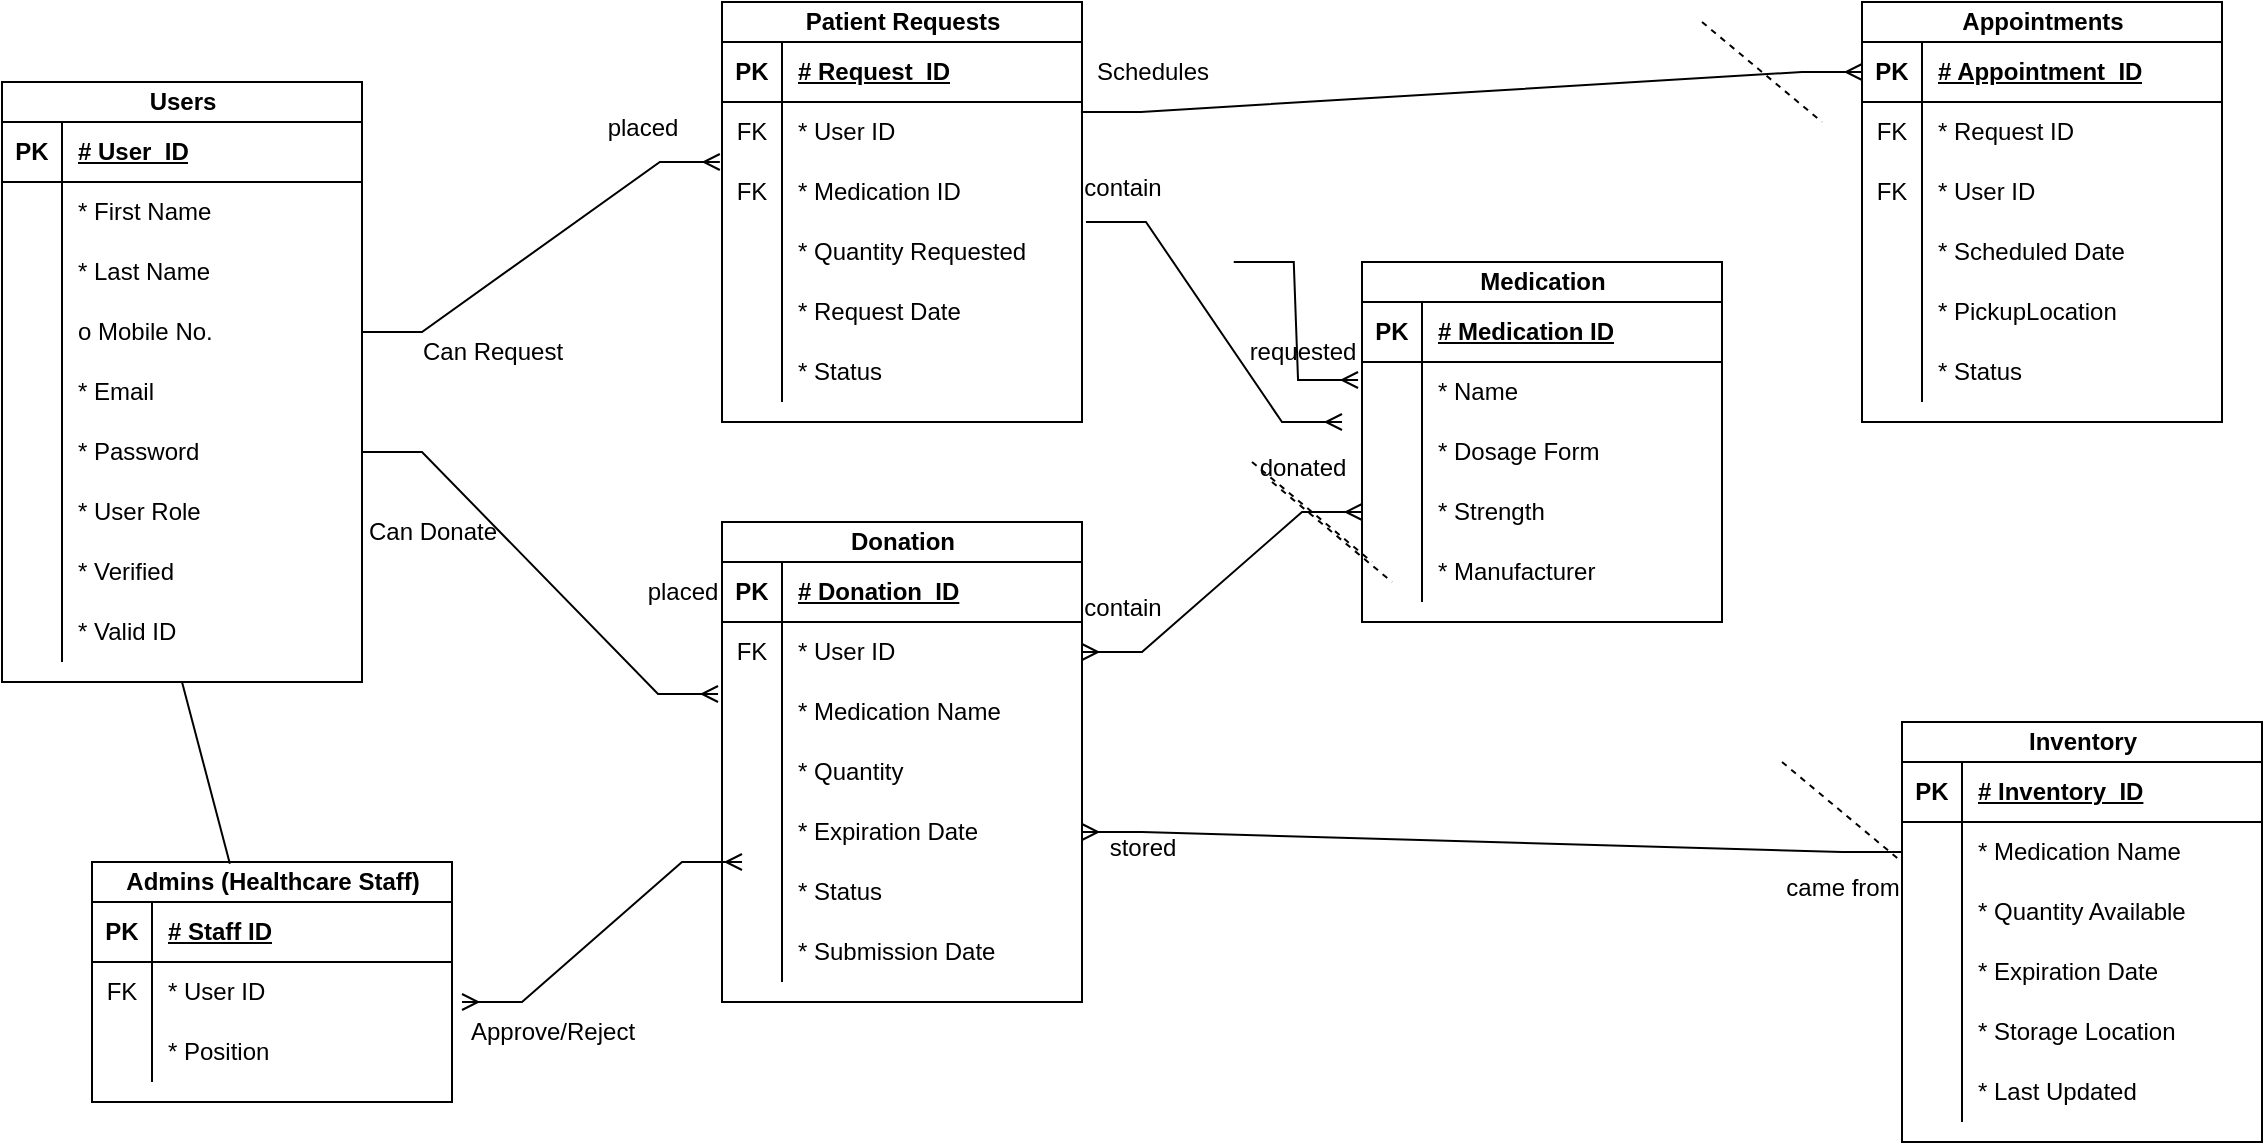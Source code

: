 <mxfile version="26.0.16">
  <diagram id="R2lEEEUBdFMjLlhIrx00" name="Page-1">
    <mxGraphModel dx="1434" dy="780" grid="1" gridSize="10" guides="1" tooltips="1" connect="1" arrows="1" fold="1" page="1" pageScale="1" pageWidth="1100" pageHeight="850" math="0" shadow="0" extFonts="Permanent Marker^https://fonts.googleapis.com/css?family=Permanent+Marker">
      <root>
        <mxCell id="0" />
        <mxCell id="1" parent="0" />
        <mxCell id="kozRAw5_wAaTcTTHbF1_-7" value="Users" style="shape=table;startSize=20;container=1;collapsible=1;childLayout=tableLayout;fixedRows=1;rowLines=0;fontStyle=1;align=center;resizeLast=1;html=1;" parent="1" vertex="1">
          <mxGeometry x="30" y="60" width="180" height="300" as="geometry" />
        </mxCell>
        <mxCell id="kozRAw5_wAaTcTTHbF1_-8" value="" style="shape=tableRow;horizontal=0;startSize=0;swimlaneHead=0;swimlaneBody=0;fillColor=none;collapsible=0;dropTarget=0;points=[[0,0.5],[1,0.5]];portConstraint=eastwest;top=0;left=0;right=0;bottom=1;" parent="kozRAw5_wAaTcTTHbF1_-7" vertex="1">
          <mxGeometry y="20" width="180" height="30" as="geometry" />
        </mxCell>
        <mxCell id="kozRAw5_wAaTcTTHbF1_-9" value="PK" style="shape=partialRectangle;connectable=0;fillColor=none;top=0;left=0;bottom=0;right=0;fontStyle=1;overflow=hidden;whiteSpace=wrap;html=1;" parent="kozRAw5_wAaTcTTHbF1_-8" vertex="1">
          <mxGeometry width="30" height="30" as="geometry">
            <mxRectangle width="30" height="30" as="alternateBounds" />
          </mxGeometry>
        </mxCell>
        <mxCell id="kozRAw5_wAaTcTTHbF1_-10" value="# User_ID" style="shape=partialRectangle;connectable=0;fillColor=none;top=0;left=0;bottom=0;right=0;align=left;spacingLeft=6;fontStyle=5;overflow=hidden;whiteSpace=wrap;html=1;" parent="kozRAw5_wAaTcTTHbF1_-8" vertex="1">
          <mxGeometry x="30" width="150" height="30" as="geometry">
            <mxRectangle width="150" height="30" as="alternateBounds" />
          </mxGeometry>
        </mxCell>
        <mxCell id="kozRAw5_wAaTcTTHbF1_-11" value="" style="shape=tableRow;horizontal=0;startSize=0;swimlaneHead=0;swimlaneBody=0;fillColor=none;collapsible=0;dropTarget=0;points=[[0,0.5],[1,0.5]];portConstraint=eastwest;top=0;left=0;right=0;bottom=0;" parent="kozRAw5_wAaTcTTHbF1_-7" vertex="1">
          <mxGeometry y="50" width="180" height="30" as="geometry" />
        </mxCell>
        <mxCell id="kozRAw5_wAaTcTTHbF1_-12" value="" style="shape=partialRectangle;connectable=0;fillColor=none;top=0;left=0;bottom=0;right=0;editable=1;overflow=hidden;whiteSpace=wrap;html=1;" parent="kozRAw5_wAaTcTTHbF1_-11" vertex="1">
          <mxGeometry width="30" height="30" as="geometry">
            <mxRectangle width="30" height="30" as="alternateBounds" />
          </mxGeometry>
        </mxCell>
        <mxCell id="kozRAw5_wAaTcTTHbF1_-13" value="* First Name" style="shape=partialRectangle;connectable=0;fillColor=none;top=0;left=0;bottom=0;right=0;align=left;spacingLeft=6;overflow=hidden;whiteSpace=wrap;html=1;" parent="kozRAw5_wAaTcTTHbF1_-11" vertex="1">
          <mxGeometry x="30" width="150" height="30" as="geometry">
            <mxRectangle width="150" height="30" as="alternateBounds" />
          </mxGeometry>
        </mxCell>
        <mxCell id="kozRAw5_wAaTcTTHbF1_-14" value="" style="shape=tableRow;horizontal=0;startSize=0;swimlaneHead=0;swimlaneBody=0;fillColor=none;collapsible=0;dropTarget=0;points=[[0,0.5],[1,0.5]];portConstraint=eastwest;top=0;left=0;right=0;bottom=0;" parent="kozRAw5_wAaTcTTHbF1_-7" vertex="1">
          <mxGeometry y="80" width="180" height="30" as="geometry" />
        </mxCell>
        <mxCell id="kozRAw5_wAaTcTTHbF1_-15" value="" style="shape=partialRectangle;connectable=0;fillColor=none;top=0;left=0;bottom=0;right=0;editable=1;overflow=hidden;whiteSpace=wrap;html=1;" parent="kozRAw5_wAaTcTTHbF1_-14" vertex="1">
          <mxGeometry width="30" height="30" as="geometry">
            <mxRectangle width="30" height="30" as="alternateBounds" />
          </mxGeometry>
        </mxCell>
        <mxCell id="kozRAw5_wAaTcTTHbF1_-16" value="* Last Name" style="shape=partialRectangle;connectable=0;fillColor=none;top=0;left=0;bottom=0;right=0;align=left;spacingLeft=6;overflow=hidden;whiteSpace=wrap;html=1;" parent="kozRAw5_wAaTcTTHbF1_-14" vertex="1">
          <mxGeometry x="30" width="150" height="30" as="geometry">
            <mxRectangle width="150" height="30" as="alternateBounds" />
          </mxGeometry>
        </mxCell>
        <mxCell id="kozRAw5_wAaTcTTHbF1_-17" value="" style="shape=tableRow;horizontal=0;startSize=0;swimlaneHead=0;swimlaneBody=0;fillColor=none;collapsible=0;dropTarget=0;points=[[0,0.5],[1,0.5]];portConstraint=eastwest;top=0;left=0;right=0;bottom=0;" parent="kozRAw5_wAaTcTTHbF1_-7" vertex="1">
          <mxGeometry y="110" width="180" height="30" as="geometry" />
        </mxCell>
        <mxCell id="kozRAw5_wAaTcTTHbF1_-18" value="&lt;div&gt;&lt;br&gt;&lt;/div&gt;" style="shape=partialRectangle;connectable=0;fillColor=none;top=0;left=0;bottom=0;right=0;editable=1;overflow=hidden;whiteSpace=wrap;html=1;" parent="kozRAw5_wAaTcTTHbF1_-17" vertex="1">
          <mxGeometry width="30" height="30" as="geometry">
            <mxRectangle width="30" height="30" as="alternateBounds" />
          </mxGeometry>
        </mxCell>
        <mxCell id="kozRAw5_wAaTcTTHbF1_-19" value="o Mobile No." style="shape=partialRectangle;connectable=0;fillColor=none;top=0;left=0;bottom=0;right=0;align=left;spacingLeft=6;overflow=hidden;whiteSpace=wrap;html=1;" parent="kozRAw5_wAaTcTTHbF1_-17" vertex="1">
          <mxGeometry x="30" width="150" height="30" as="geometry">
            <mxRectangle width="150" height="30" as="alternateBounds" />
          </mxGeometry>
        </mxCell>
        <mxCell id="kozRAw5_wAaTcTTHbF1_-22" style="shape=tableRow;horizontal=0;startSize=0;swimlaneHead=0;swimlaneBody=0;fillColor=none;collapsible=0;dropTarget=0;points=[[0,0.5],[1,0.5]];portConstraint=eastwest;top=0;left=0;right=0;bottom=0;" parent="kozRAw5_wAaTcTTHbF1_-7" vertex="1">
          <mxGeometry y="140" width="180" height="30" as="geometry" />
        </mxCell>
        <mxCell id="kozRAw5_wAaTcTTHbF1_-23" style="shape=partialRectangle;connectable=0;fillColor=none;top=0;left=0;bottom=0;right=0;editable=1;overflow=hidden;whiteSpace=wrap;html=1;" parent="kozRAw5_wAaTcTTHbF1_-22" vertex="1">
          <mxGeometry width="30" height="30" as="geometry">
            <mxRectangle width="30" height="30" as="alternateBounds" />
          </mxGeometry>
        </mxCell>
        <mxCell id="kozRAw5_wAaTcTTHbF1_-24" value="* Email" style="shape=partialRectangle;connectable=0;fillColor=none;top=0;left=0;bottom=0;right=0;align=left;spacingLeft=6;overflow=hidden;whiteSpace=wrap;html=1;" parent="kozRAw5_wAaTcTTHbF1_-22" vertex="1">
          <mxGeometry x="30" width="150" height="30" as="geometry">
            <mxRectangle width="150" height="30" as="alternateBounds" />
          </mxGeometry>
        </mxCell>
        <mxCell id="kozRAw5_wAaTcTTHbF1_-25" style="shape=tableRow;horizontal=0;startSize=0;swimlaneHead=0;swimlaneBody=0;fillColor=none;collapsible=0;dropTarget=0;points=[[0,0.5],[1,0.5]];portConstraint=eastwest;top=0;left=0;right=0;bottom=0;" parent="kozRAw5_wAaTcTTHbF1_-7" vertex="1">
          <mxGeometry y="170" width="180" height="30" as="geometry" />
        </mxCell>
        <mxCell id="kozRAw5_wAaTcTTHbF1_-26" style="shape=partialRectangle;connectable=0;fillColor=none;top=0;left=0;bottom=0;right=0;editable=1;overflow=hidden;whiteSpace=wrap;html=1;" parent="kozRAw5_wAaTcTTHbF1_-25" vertex="1">
          <mxGeometry width="30" height="30" as="geometry">
            <mxRectangle width="30" height="30" as="alternateBounds" />
          </mxGeometry>
        </mxCell>
        <mxCell id="kozRAw5_wAaTcTTHbF1_-27" value="* Password" style="shape=partialRectangle;connectable=0;fillColor=none;top=0;left=0;bottom=0;right=0;align=left;spacingLeft=6;overflow=hidden;whiteSpace=wrap;html=1;" parent="kozRAw5_wAaTcTTHbF1_-25" vertex="1">
          <mxGeometry x="30" width="150" height="30" as="geometry">
            <mxRectangle width="150" height="30" as="alternateBounds" />
          </mxGeometry>
        </mxCell>
        <mxCell id="kozRAw5_wAaTcTTHbF1_-28" style="shape=tableRow;horizontal=0;startSize=0;swimlaneHead=0;swimlaneBody=0;fillColor=none;collapsible=0;dropTarget=0;points=[[0,0.5],[1,0.5]];portConstraint=eastwest;top=0;left=0;right=0;bottom=0;" parent="kozRAw5_wAaTcTTHbF1_-7" vertex="1">
          <mxGeometry y="200" width="180" height="30" as="geometry" />
        </mxCell>
        <mxCell id="kozRAw5_wAaTcTTHbF1_-29" style="shape=partialRectangle;connectable=0;fillColor=none;top=0;left=0;bottom=0;right=0;editable=1;overflow=hidden;whiteSpace=wrap;html=1;" parent="kozRAw5_wAaTcTTHbF1_-28" vertex="1">
          <mxGeometry width="30" height="30" as="geometry">
            <mxRectangle width="30" height="30" as="alternateBounds" />
          </mxGeometry>
        </mxCell>
        <mxCell id="kozRAw5_wAaTcTTHbF1_-30" value="* User Role" style="shape=partialRectangle;connectable=0;fillColor=none;top=0;left=0;bottom=0;right=0;align=left;spacingLeft=6;overflow=hidden;whiteSpace=wrap;html=1;" parent="kozRAw5_wAaTcTTHbF1_-28" vertex="1">
          <mxGeometry x="30" width="150" height="30" as="geometry">
            <mxRectangle width="150" height="30" as="alternateBounds" />
          </mxGeometry>
        </mxCell>
        <mxCell id="kozRAw5_wAaTcTTHbF1_-31" style="shape=tableRow;horizontal=0;startSize=0;swimlaneHead=0;swimlaneBody=0;fillColor=none;collapsible=0;dropTarget=0;points=[[0,0.5],[1,0.5]];portConstraint=eastwest;top=0;left=0;right=0;bottom=0;" parent="kozRAw5_wAaTcTTHbF1_-7" vertex="1">
          <mxGeometry y="230" width="180" height="30" as="geometry" />
        </mxCell>
        <mxCell id="kozRAw5_wAaTcTTHbF1_-32" style="shape=partialRectangle;connectable=0;fillColor=none;top=0;left=0;bottom=0;right=0;editable=1;overflow=hidden;whiteSpace=wrap;html=1;" parent="kozRAw5_wAaTcTTHbF1_-31" vertex="1">
          <mxGeometry width="30" height="30" as="geometry">
            <mxRectangle width="30" height="30" as="alternateBounds" />
          </mxGeometry>
        </mxCell>
        <mxCell id="kozRAw5_wAaTcTTHbF1_-33" value="* Verified" style="shape=partialRectangle;connectable=0;fillColor=none;top=0;left=0;bottom=0;right=0;align=left;spacingLeft=6;overflow=hidden;whiteSpace=wrap;html=1;" parent="kozRAw5_wAaTcTTHbF1_-31" vertex="1">
          <mxGeometry x="30" width="150" height="30" as="geometry">
            <mxRectangle width="150" height="30" as="alternateBounds" />
          </mxGeometry>
        </mxCell>
        <mxCell id="kozRAw5_wAaTcTTHbF1_-34" style="shape=tableRow;horizontal=0;startSize=0;swimlaneHead=0;swimlaneBody=0;fillColor=none;collapsible=0;dropTarget=0;points=[[0,0.5],[1,0.5]];portConstraint=eastwest;top=0;left=0;right=0;bottom=0;" parent="kozRAw5_wAaTcTTHbF1_-7" vertex="1">
          <mxGeometry y="260" width="180" height="30" as="geometry" />
        </mxCell>
        <mxCell id="kozRAw5_wAaTcTTHbF1_-35" style="shape=partialRectangle;connectable=0;fillColor=none;top=0;left=0;bottom=0;right=0;editable=1;overflow=hidden;whiteSpace=wrap;html=1;" parent="kozRAw5_wAaTcTTHbF1_-34" vertex="1">
          <mxGeometry width="30" height="30" as="geometry">
            <mxRectangle width="30" height="30" as="alternateBounds" />
          </mxGeometry>
        </mxCell>
        <mxCell id="kozRAw5_wAaTcTTHbF1_-36" value="* Valid ID" style="shape=partialRectangle;connectable=0;fillColor=none;top=0;left=0;bottom=0;right=0;align=left;spacingLeft=6;overflow=hidden;whiteSpace=wrap;html=1;" parent="kozRAw5_wAaTcTTHbF1_-34" vertex="1">
          <mxGeometry x="30" width="150" height="30" as="geometry">
            <mxRectangle width="150" height="30" as="alternateBounds" />
          </mxGeometry>
        </mxCell>
        <mxCell id="kozRAw5_wAaTcTTHbF1_-37" value="Medication" style="shape=table;startSize=20;container=1;collapsible=1;childLayout=tableLayout;fixedRows=1;rowLines=0;fontStyle=1;align=center;resizeLast=1;html=1;" parent="1" vertex="1">
          <mxGeometry x="710" y="150" width="180" height="180" as="geometry" />
        </mxCell>
        <mxCell id="kozRAw5_wAaTcTTHbF1_-38" value="" style="shape=tableRow;horizontal=0;startSize=0;swimlaneHead=0;swimlaneBody=0;fillColor=none;collapsible=0;dropTarget=0;points=[[0,0.5],[1,0.5]];portConstraint=eastwest;top=0;left=0;right=0;bottom=1;" parent="kozRAw5_wAaTcTTHbF1_-37" vertex="1">
          <mxGeometry y="20" width="180" height="30" as="geometry" />
        </mxCell>
        <mxCell id="kozRAw5_wAaTcTTHbF1_-39" value="PK" style="shape=partialRectangle;connectable=0;fillColor=none;top=0;left=0;bottom=0;right=0;fontStyle=1;overflow=hidden;whiteSpace=wrap;html=1;" parent="kozRAw5_wAaTcTTHbF1_-38" vertex="1">
          <mxGeometry width="30" height="30" as="geometry">
            <mxRectangle width="30" height="30" as="alternateBounds" />
          </mxGeometry>
        </mxCell>
        <mxCell id="kozRAw5_wAaTcTTHbF1_-40" value="# Medication ID" style="shape=partialRectangle;connectable=0;fillColor=none;top=0;left=0;bottom=0;right=0;align=left;spacingLeft=6;fontStyle=5;overflow=hidden;whiteSpace=wrap;html=1;" parent="kozRAw5_wAaTcTTHbF1_-38" vertex="1">
          <mxGeometry x="30" width="150" height="30" as="geometry">
            <mxRectangle width="150" height="30" as="alternateBounds" />
          </mxGeometry>
        </mxCell>
        <mxCell id="kozRAw5_wAaTcTTHbF1_-41" value="" style="shape=tableRow;horizontal=0;startSize=0;swimlaneHead=0;swimlaneBody=0;fillColor=none;collapsible=0;dropTarget=0;points=[[0,0.5],[1,0.5]];portConstraint=eastwest;top=0;left=0;right=0;bottom=0;" parent="kozRAw5_wAaTcTTHbF1_-37" vertex="1">
          <mxGeometry y="50" width="180" height="30" as="geometry" />
        </mxCell>
        <mxCell id="kozRAw5_wAaTcTTHbF1_-42" value="" style="shape=partialRectangle;connectable=0;fillColor=none;top=0;left=0;bottom=0;right=0;editable=1;overflow=hidden;whiteSpace=wrap;html=1;" parent="kozRAw5_wAaTcTTHbF1_-41" vertex="1">
          <mxGeometry width="30" height="30" as="geometry">
            <mxRectangle width="30" height="30" as="alternateBounds" />
          </mxGeometry>
        </mxCell>
        <mxCell id="kozRAw5_wAaTcTTHbF1_-43" value="* Name" style="shape=partialRectangle;connectable=0;fillColor=none;top=0;left=0;bottom=0;right=0;align=left;spacingLeft=6;overflow=hidden;whiteSpace=wrap;html=1;" parent="kozRAw5_wAaTcTTHbF1_-41" vertex="1">
          <mxGeometry x="30" width="150" height="30" as="geometry">
            <mxRectangle width="150" height="30" as="alternateBounds" />
          </mxGeometry>
        </mxCell>
        <mxCell id="kozRAw5_wAaTcTTHbF1_-44" value="" style="shape=tableRow;horizontal=0;startSize=0;swimlaneHead=0;swimlaneBody=0;fillColor=none;collapsible=0;dropTarget=0;points=[[0,0.5],[1,0.5]];portConstraint=eastwest;top=0;left=0;right=0;bottom=0;" parent="kozRAw5_wAaTcTTHbF1_-37" vertex="1">
          <mxGeometry y="80" width="180" height="30" as="geometry" />
        </mxCell>
        <mxCell id="kozRAw5_wAaTcTTHbF1_-45" value="" style="shape=partialRectangle;connectable=0;fillColor=none;top=0;left=0;bottom=0;right=0;editable=1;overflow=hidden;whiteSpace=wrap;html=1;" parent="kozRAw5_wAaTcTTHbF1_-44" vertex="1">
          <mxGeometry width="30" height="30" as="geometry">
            <mxRectangle width="30" height="30" as="alternateBounds" />
          </mxGeometry>
        </mxCell>
        <mxCell id="kozRAw5_wAaTcTTHbF1_-46" value="* Dosage Form" style="shape=partialRectangle;connectable=0;fillColor=none;top=0;left=0;bottom=0;right=0;align=left;spacingLeft=6;overflow=hidden;whiteSpace=wrap;html=1;" parent="kozRAw5_wAaTcTTHbF1_-44" vertex="1">
          <mxGeometry x="30" width="150" height="30" as="geometry">
            <mxRectangle width="150" height="30" as="alternateBounds" />
          </mxGeometry>
        </mxCell>
        <mxCell id="kozRAw5_wAaTcTTHbF1_-47" value="" style="shape=tableRow;horizontal=0;startSize=0;swimlaneHead=0;swimlaneBody=0;fillColor=none;collapsible=0;dropTarget=0;points=[[0,0.5],[1,0.5]];portConstraint=eastwest;top=0;left=0;right=0;bottom=0;" parent="kozRAw5_wAaTcTTHbF1_-37" vertex="1">
          <mxGeometry y="110" width="180" height="30" as="geometry" />
        </mxCell>
        <mxCell id="kozRAw5_wAaTcTTHbF1_-48" value="&lt;div&gt;&lt;br&gt;&lt;/div&gt;" style="shape=partialRectangle;connectable=0;fillColor=none;top=0;left=0;bottom=0;right=0;editable=1;overflow=hidden;whiteSpace=wrap;html=1;" parent="kozRAw5_wAaTcTTHbF1_-47" vertex="1">
          <mxGeometry width="30" height="30" as="geometry">
            <mxRectangle width="30" height="30" as="alternateBounds" />
          </mxGeometry>
        </mxCell>
        <mxCell id="kozRAw5_wAaTcTTHbF1_-49" value="* Strength" style="shape=partialRectangle;connectable=0;fillColor=none;top=0;left=0;bottom=0;right=0;align=left;spacingLeft=6;overflow=hidden;whiteSpace=wrap;html=1;" parent="kozRAw5_wAaTcTTHbF1_-47" vertex="1">
          <mxGeometry x="30" width="150" height="30" as="geometry">
            <mxRectangle width="150" height="30" as="alternateBounds" />
          </mxGeometry>
        </mxCell>
        <mxCell id="kozRAw5_wAaTcTTHbF1_-50" style="shape=tableRow;horizontal=0;startSize=0;swimlaneHead=0;swimlaneBody=0;fillColor=none;collapsible=0;dropTarget=0;points=[[0,0.5],[1,0.5]];portConstraint=eastwest;top=0;left=0;right=0;bottom=0;" parent="kozRAw5_wAaTcTTHbF1_-37" vertex="1">
          <mxGeometry y="140" width="180" height="30" as="geometry" />
        </mxCell>
        <mxCell id="kozRAw5_wAaTcTTHbF1_-51" style="shape=partialRectangle;connectable=0;fillColor=none;top=0;left=0;bottom=0;right=0;editable=1;overflow=hidden;whiteSpace=wrap;html=1;" parent="kozRAw5_wAaTcTTHbF1_-50" vertex="1">
          <mxGeometry width="30" height="30" as="geometry">
            <mxRectangle width="30" height="30" as="alternateBounds" />
          </mxGeometry>
        </mxCell>
        <mxCell id="kozRAw5_wAaTcTTHbF1_-52" value="* Manufacturer" style="shape=partialRectangle;connectable=0;fillColor=none;top=0;left=0;bottom=0;right=0;align=left;spacingLeft=6;overflow=hidden;whiteSpace=wrap;html=1;" parent="kozRAw5_wAaTcTTHbF1_-50" vertex="1">
          <mxGeometry x="30" width="150" height="30" as="geometry">
            <mxRectangle width="150" height="30" as="alternateBounds" />
          </mxGeometry>
        </mxCell>
        <mxCell id="kozRAw5_wAaTcTTHbF1_-65" value="Donation" style="shape=table;startSize=20;container=1;collapsible=1;childLayout=tableLayout;fixedRows=1;rowLines=0;fontStyle=1;align=center;resizeLast=1;html=1;" parent="1" vertex="1">
          <mxGeometry x="390" y="280" width="180" height="240" as="geometry" />
        </mxCell>
        <mxCell id="kozRAw5_wAaTcTTHbF1_-66" value="" style="shape=tableRow;horizontal=0;startSize=0;swimlaneHead=0;swimlaneBody=0;fillColor=none;collapsible=0;dropTarget=0;points=[[0,0.5],[1,0.5]];portConstraint=eastwest;top=0;left=0;right=0;bottom=1;" parent="kozRAw5_wAaTcTTHbF1_-65" vertex="1">
          <mxGeometry y="20" width="180" height="30" as="geometry" />
        </mxCell>
        <mxCell id="kozRAw5_wAaTcTTHbF1_-67" value="PK" style="shape=partialRectangle;connectable=0;fillColor=none;top=0;left=0;bottom=0;right=0;fontStyle=1;overflow=hidden;whiteSpace=wrap;html=1;" parent="kozRAw5_wAaTcTTHbF1_-66" vertex="1">
          <mxGeometry width="30" height="30" as="geometry">
            <mxRectangle width="30" height="30" as="alternateBounds" />
          </mxGeometry>
        </mxCell>
        <mxCell id="kozRAw5_wAaTcTTHbF1_-68" value="# Donation_ID" style="shape=partialRectangle;connectable=0;fillColor=none;top=0;left=0;bottom=0;right=0;align=left;spacingLeft=6;fontStyle=5;overflow=hidden;whiteSpace=wrap;html=1;" parent="kozRAw5_wAaTcTTHbF1_-66" vertex="1">
          <mxGeometry x="30" width="150" height="30" as="geometry">
            <mxRectangle width="150" height="30" as="alternateBounds" />
          </mxGeometry>
        </mxCell>
        <mxCell id="kozRAw5_wAaTcTTHbF1_-69" value="" style="shape=tableRow;horizontal=0;startSize=0;swimlaneHead=0;swimlaneBody=0;fillColor=none;collapsible=0;dropTarget=0;points=[[0,0.5],[1,0.5]];portConstraint=eastwest;top=0;left=0;right=0;bottom=0;" parent="kozRAw5_wAaTcTTHbF1_-65" vertex="1">
          <mxGeometry y="50" width="180" height="30" as="geometry" />
        </mxCell>
        <mxCell id="kozRAw5_wAaTcTTHbF1_-70" value="FK" style="shape=partialRectangle;connectable=0;fillColor=none;top=0;left=0;bottom=0;right=0;editable=1;overflow=hidden;whiteSpace=wrap;html=1;" parent="kozRAw5_wAaTcTTHbF1_-69" vertex="1">
          <mxGeometry width="30" height="30" as="geometry">
            <mxRectangle width="30" height="30" as="alternateBounds" />
          </mxGeometry>
        </mxCell>
        <mxCell id="kozRAw5_wAaTcTTHbF1_-71" value="* User ID" style="shape=partialRectangle;connectable=0;fillColor=none;top=0;left=0;bottom=0;right=0;align=left;spacingLeft=6;overflow=hidden;whiteSpace=wrap;html=1;" parent="kozRAw5_wAaTcTTHbF1_-69" vertex="1">
          <mxGeometry x="30" width="150" height="30" as="geometry">
            <mxRectangle width="150" height="30" as="alternateBounds" />
          </mxGeometry>
        </mxCell>
        <mxCell id="kozRAw5_wAaTcTTHbF1_-72" value="" style="shape=tableRow;horizontal=0;startSize=0;swimlaneHead=0;swimlaneBody=0;fillColor=none;collapsible=0;dropTarget=0;points=[[0,0.5],[1,0.5]];portConstraint=eastwest;top=0;left=0;right=0;bottom=0;" parent="kozRAw5_wAaTcTTHbF1_-65" vertex="1">
          <mxGeometry y="80" width="180" height="30" as="geometry" />
        </mxCell>
        <mxCell id="kozRAw5_wAaTcTTHbF1_-73" value="" style="shape=partialRectangle;connectable=0;fillColor=none;top=0;left=0;bottom=0;right=0;editable=1;overflow=hidden;whiteSpace=wrap;html=1;" parent="kozRAw5_wAaTcTTHbF1_-72" vertex="1">
          <mxGeometry width="30" height="30" as="geometry">
            <mxRectangle width="30" height="30" as="alternateBounds" />
          </mxGeometry>
        </mxCell>
        <mxCell id="kozRAw5_wAaTcTTHbF1_-74" value="* Medication Name" style="shape=partialRectangle;connectable=0;fillColor=none;top=0;left=0;bottom=0;right=0;align=left;spacingLeft=6;overflow=hidden;whiteSpace=wrap;html=1;" parent="kozRAw5_wAaTcTTHbF1_-72" vertex="1">
          <mxGeometry x="30" width="150" height="30" as="geometry">
            <mxRectangle width="150" height="30" as="alternateBounds" />
          </mxGeometry>
        </mxCell>
        <mxCell id="kozRAw5_wAaTcTTHbF1_-75" value="" style="shape=tableRow;horizontal=0;startSize=0;swimlaneHead=0;swimlaneBody=0;fillColor=none;collapsible=0;dropTarget=0;points=[[0,0.5],[1,0.5]];portConstraint=eastwest;top=0;left=0;right=0;bottom=0;" parent="kozRAw5_wAaTcTTHbF1_-65" vertex="1">
          <mxGeometry y="110" width="180" height="30" as="geometry" />
        </mxCell>
        <mxCell id="kozRAw5_wAaTcTTHbF1_-76" value="&lt;div&gt;&lt;br&gt;&lt;/div&gt;" style="shape=partialRectangle;connectable=0;fillColor=none;top=0;left=0;bottom=0;right=0;editable=1;overflow=hidden;whiteSpace=wrap;html=1;" parent="kozRAw5_wAaTcTTHbF1_-75" vertex="1">
          <mxGeometry width="30" height="30" as="geometry">
            <mxRectangle width="30" height="30" as="alternateBounds" />
          </mxGeometry>
        </mxCell>
        <mxCell id="kozRAw5_wAaTcTTHbF1_-77" value="* Quantity" style="shape=partialRectangle;connectable=0;fillColor=none;top=0;left=0;bottom=0;right=0;align=left;spacingLeft=6;overflow=hidden;whiteSpace=wrap;html=1;" parent="kozRAw5_wAaTcTTHbF1_-75" vertex="1">
          <mxGeometry x="30" width="150" height="30" as="geometry">
            <mxRectangle width="150" height="30" as="alternateBounds" />
          </mxGeometry>
        </mxCell>
        <mxCell id="kozRAw5_wAaTcTTHbF1_-78" style="shape=tableRow;horizontal=0;startSize=0;swimlaneHead=0;swimlaneBody=0;fillColor=none;collapsible=0;dropTarget=0;points=[[0,0.5],[1,0.5]];portConstraint=eastwest;top=0;left=0;right=0;bottom=0;" parent="kozRAw5_wAaTcTTHbF1_-65" vertex="1">
          <mxGeometry y="140" width="180" height="30" as="geometry" />
        </mxCell>
        <mxCell id="kozRAw5_wAaTcTTHbF1_-79" style="shape=partialRectangle;connectable=0;fillColor=none;top=0;left=0;bottom=0;right=0;editable=1;overflow=hidden;whiteSpace=wrap;html=1;" parent="kozRAw5_wAaTcTTHbF1_-78" vertex="1">
          <mxGeometry width="30" height="30" as="geometry">
            <mxRectangle width="30" height="30" as="alternateBounds" />
          </mxGeometry>
        </mxCell>
        <mxCell id="kozRAw5_wAaTcTTHbF1_-80" value="* Expiration Date" style="shape=partialRectangle;connectable=0;fillColor=none;top=0;left=0;bottom=0;right=0;align=left;spacingLeft=6;overflow=hidden;whiteSpace=wrap;html=1;" parent="kozRAw5_wAaTcTTHbF1_-78" vertex="1">
          <mxGeometry x="30" width="150" height="30" as="geometry">
            <mxRectangle width="150" height="30" as="alternateBounds" />
          </mxGeometry>
        </mxCell>
        <mxCell id="kozRAw5_wAaTcTTHbF1_-81" style="shape=tableRow;horizontal=0;startSize=0;swimlaneHead=0;swimlaneBody=0;fillColor=none;collapsible=0;dropTarget=0;points=[[0,0.5],[1,0.5]];portConstraint=eastwest;top=0;left=0;right=0;bottom=0;" parent="kozRAw5_wAaTcTTHbF1_-65" vertex="1">
          <mxGeometry y="170" width="180" height="30" as="geometry" />
        </mxCell>
        <mxCell id="kozRAw5_wAaTcTTHbF1_-82" style="shape=partialRectangle;connectable=0;fillColor=none;top=0;left=0;bottom=0;right=0;editable=1;overflow=hidden;whiteSpace=wrap;html=1;" parent="kozRAw5_wAaTcTTHbF1_-81" vertex="1">
          <mxGeometry width="30" height="30" as="geometry">
            <mxRectangle width="30" height="30" as="alternateBounds" />
          </mxGeometry>
        </mxCell>
        <mxCell id="kozRAw5_wAaTcTTHbF1_-83" value="* Status" style="shape=partialRectangle;connectable=0;fillColor=none;top=0;left=0;bottom=0;right=0;align=left;spacingLeft=6;overflow=hidden;whiteSpace=wrap;html=1;" parent="kozRAw5_wAaTcTTHbF1_-81" vertex="1">
          <mxGeometry x="30" width="150" height="30" as="geometry">
            <mxRectangle width="150" height="30" as="alternateBounds" />
          </mxGeometry>
        </mxCell>
        <mxCell id="kozRAw5_wAaTcTTHbF1_-84" style="shape=tableRow;horizontal=0;startSize=0;swimlaneHead=0;swimlaneBody=0;fillColor=none;collapsible=0;dropTarget=0;points=[[0,0.5],[1,0.5]];portConstraint=eastwest;top=0;left=0;right=0;bottom=0;" parent="kozRAw5_wAaTcTTHbF1_-65" vertex="1">
          <mxGeometry y="200" width="180" height="30" as="geometry" />
        </mxCell>
        <mxCell id="kozRAw5_wAaTcTTHbF1_-85" style="shape=partialRectangle;connectable=0;fillColor=none;top=0;left=0;bottom=0;right=0;editable=1;overflow=hidden;whiteSpace=wrap;html=1;" parent="kozRAw5_wAaTcTTHbF1_-84" vertex="1">
          <mxGeometry width="30" height="30" as="geometry">
            <mxRectangle width="30" height="30" as="alternateBounds" />
          </mxGeometry>
        </mxCell>
        <mxCell id="kozRAw5_wAaTcTTHbF1_-86" value="* Submission Date" style="shape=partialRectangle;connectable=0;fillColor=none;top=0;left=0;bottom=0;right=0;align=left;spacingLeft=6;overflow=hidden;whiteSpace=wrap;html=1;" parent="kozRAw5_wAaTcTTHbF1_-84" vertex="1">
          <mxGeometry x="30" width="150" height="30" as="geometry">
            <mxRectangle width="150" height="30" as="alternateBounds" />
          </mxGeometry>
        </mxCell>
        <mxCell id="kozRAw5_wAaTcTTHbF1_-93" value="Inventory" style="shape=table;startSize=20;container=1;collapsible=1;childLayout=tableLayout;fixedRows=1;rowLines=0;fontStyle=1;align=center;resizeLast=1;html=1;" parent="1" vertex="1">
          <mxGeometry x="980" y="380" width="180" height="210" as="geometry" />
        </mxCell>
        <mxCell id="kozRAw5_wAaTcTTHbF1_-94" value="" style="shape=tableRow;horizontal=0;startSize=0;swimlaneHead=0;swimlaneBody=0;fillColor=none;collapsible=0;dropTarget=0;points=[[0,0.5],[1,0.5]];portConstraint=eastwest;top=0;left=0;right=0;bottom=1;" parent="kozRAw5_wAaTcTTHbF1_-93" vertex="1">
          <mxGeometry y="20" width="180" height="30" as="geometry" />
        </mxCell>
        <mxCell id="kozRAw5_wAaTcTTHbF1_-95" value="PK" style="shape=partialRectangle;connectable=0;fillColor=none;top=0;left=0;bottom=0;right=0;fontStyle=1;overflow=hidden;whiteSpace=wrap;html=1;" parent="kozRAw5_wAaTcTTHbF1_-94" vertex="1">
          <mxGeometry width="30" height="30" as="geometry">
            <mxRectangle width="30" height="30" as="alternateBounds" />
          </mxGeometry>
        </mxCell>
        <mxCell id="kozRAw5_wAaTcTTHbF1_-96" value="# Inventory_ID" style="shape=partialRectangle;connectable=0;fillColor=none;top=0;left=0;bottom=0;right=0;align=left;spacingLeft=6;fontStyle=5;overflow=hidden;whiteSpace=wrap;html=1;" parent="kozRAw5_wAaTcTTHbF1_-94" vertex="1">
          <mxGeometry x="30" width="150" height="30" as="geometry">
            <mxRectangle width="150" height="30" as="alternateBounds" />
          </mxGeometry>
        </mxCell>
        <mxCell id="kozRAw5_wAaTcTTHbF1_-97" value="" style="shape=tableRow;horizontal=0;startSize=0;swimlaneHead=0;swimlaneBody=0;fillColor=none;collapsible=0;dropTarget=0;points=[[0,0.5],[1,0.5]];portConstraint=eastwest;top=0;left=0;right=0;bottom=0;" parent="kozRAw5_wAaTcTTHbF1_-93" vertex="1">
          <mxGeometry y="50" width="180" height="30" as="geometry" />
        </mxCell>
        <mxCell id="kozRAw5_wAaTcTTHbF1_-98" value="" style="shape=partialRectangle;connectable=0;fillColor=none;top=0;left=0;bottom=0;right=0;editable=1;overflow=hidden;whiteSpace=wrap;html=1;" parent="kozRAw5_wAaTcTTHbF1_-97" vertex="1">
          <mxGeometry width="30" height="30" as="geometry">
            <mxRectangle width="30" height="30" as="alternateBounds" />
          </mxGeometry>
        </mxCell>
        <mxCell id="kozRAw5_wAaTcTTHbF1_-99" value="* Medication Name" style="shape=partialRectangle;connectable=0;fillColor=none;top=0;left=0;bottom=0;right=0;align=left;spacingLeft=6;overflow=hidden;whiteSpace=wrap;html=1;" parent="kozRAw5_wAaTcTTHbF1_-97" vertex="1">
          <mxGeometry x="30" width="150" height="30" as="geometry">
            <mxRectangle width="150" height="30" as="alternateBounds" />
          </mxGeometry>
        </mxCell>
        <mxCell id="kozRAw5_wAaTcTTHbF1_-100" value="" style="shape=tableRow;horizontal=0;startSize=0;swimlaneHead=0;swimlaneBody=0;fillColor=none;collapsible=0;dropTarget=0;points=[[0,0.5],[1,0.5]];portConstraint=eastwest;top=0;left=0;right=0;bottom=0;" parent="kozRAw5_wAaTcTTHbF1_-93" vertex="1">
          <mxGeometry y="80" width="180" height="30" as="geometry" />
        </mxCell>
        <mxCell id="kozRAw5_wAaTcTTHbF1_-101" value="" style="shape=partialRectangle;connectable=0;fillColor=none;top=0;left=0;bottom=0;right=0;editable=1;overflow=hidden;whiteSpace=wrap;html=1;" parent="kozRAw5_wAaTcTTHbF1_-100" vertex="1">
          <mxGeometry width="30" height="30" as="geometry">
            <mxRectangle width="30" height="30" as="alternateBounds" />
          </mxGeometry>
        </mxCell>
        <mxCell id="kozRAw5_wAaTcTTHbF1_-102" value="* Quantity Available" style="shape=partialRectangle;connectable=0;fillColor=none;top=0;left=0;bottom=0;right=0;align=left;spacingLeft=6;overflow=hidden;whiteSpace=wrap;html=1;" parent="kozRAw5_wAaTcTTHbF1_-100" vertex="1">
          <mxGeometry x="30" width="150" height="30" as="geometry">
            <mxRectangle width="150" height="30" as="alternateBounds" />
          </mxGeometry>
        </mxCell>
        <mxCell id="kozRAw5_wAaTcTTHbF1_-103" value="" style="shape=tableRow;horizontal=0;startSize=0;swimlaneHead=0;swimlaneBody=0;fillColor=none;collapsible=0;dropTarget=0;points=[[0,0.5],[1,0.5]];portConstraint=eastwest;top=0;left=0;right=0;bottom=0;" parent="kozRAw5_wAaTcTTHbF1_-93" vertex="1">
          <mxGeometry y="110" width="180" height="30" as="geometry" />
        </mxCell>
        <mxCell id="kozRAw5_wAaTcTTHbF1_-104" value="&lt;div&gt;&lt;br&gt;&lt;/div&gt;" style="shape=partialRectangle;connectable=0;fillColor=none;top=0;left=0;bottom=0;right=0;editable=1;overflow=hidden;whiteSpace=wrap;html=1;" parent="kozRAw5_wAaTcTTHbF1_-103" vertex="1">
          <mxGeometry width="30" height="30" as="geometry">
            <mxRectangle width="30" height="30" as="alternateBounds" />
          </mxGeometry>
        </mxCell>
        <mxCell id="kozRAw5_wAaTcTTHbF1_-105" value="* Expiration Date" style="shape=partialRectangle;connectable=0;fillColor=none;top=0;left=0;bottom=0;right=0;align=left;spacingLeft=6;overflow=hidden;whiteSpace=wrap;html=1;" parent="kozRAw5_wAaTcTTHbF1_-103" vertex="1">
          <mxGeometry x="30" width="150" height="30" as="geometry">
            <mxRectangle width="150" height="30" as="alternateBounds" />
          </mxGeometry>
        </mxCell>
        <mxCell id="kozRAw5_wAaTcTTHbF1_-106" style="shape=tableRow;horizontal=0;startSize=0;swimlaneHead=0;swimlaneBody=0;fillColor=none;collapsible=0;dropTarget=0;points=[[0,0.5],[1,0.5]];portConstraint=eastwest;top=0;left=0;right=0;bottom=0;" parent="kozRAw5_wAaTcTTHbF1_-93" vertex="1">
          <mxGeometry y="140" width="180" height="30" as="geometry" />
        </mxCell>
        <mxCell id="kozRAw5_wAaTcTTHbF1_-107" style="shape=partialRectangle;connectable=0;fillColor=none;top=0;left=0;bottom=0;right=0;editable=1;overflow=hidden;whiteSpace=wrap;html=1;" parent="kozRAw5_wAaTcTTHbF1_-106" vertex="1">
          <mxGeometry width="30" height="30" as="geometry">
            <mxRectangle width="30" height="30" as="alternateBounds" />
          </mxGeometry>
        </mxCell>
        <mxCell id="kozRAw5_wAaTcTTHbF1_-108" value="* Storage Location" style="shape=partialRectangle;connectable=0;fillColor=none;top=0;left=0;bottom=0;right=0;align=left;spacingLeft=6;overflow=hidden;whiteSpace=wrap;html=1;" parent="kozRAw5_wAaTcTTHbF1_-106" vertex="1">
          <mxGeometry x="30" width="150" height="30" as="geometry">
            <mxRectangle width="150" height="30" as="alternateBounds" />
          </mxGeometry>
        </mxCell>
        <mxCell id="kozRAw5_wAaTcTTHbF1_-109" style="shape=tableRow;horizontal=0;startSize=0;swimlaneHead=0;swimlaneBody=0;fillColor=none;collapsible=0;dropTarget=0;points=[[0,0.5],[1,0.5]];portConstraint=eastwest;top=0;left=0;right=0;bottom=0;" parent="kozRAw5_wAaTcTTHbF1_-93" vertex="1">
          <mxGeometry y="170" width="180" height="30" as="geometry" />
        </mxCell>
        <mxCell id="kozRAw5_wAaTcTTHbF1_-110" style="shape=partialRectangle;connectable=0;fillColor=none;top=0;left=0;bottom=0;right=0;editable=1;overflow=hidden;whiteSpace=wrap;html=1;" parent="kozRAw5_wAaTcTTHbF1_-109" vertex="1">
          <mxGeometry width="30" height="30" as="geometry">
            <mxRectangle width="30" height="30" as="alternateBounds" />
          </mxGeometry>
        </mxCell>
        <mxCell id="kozRAw5_wAaTcTTHbF1_-111" value="* Last Updated" style="shape=partialRectangle;connectable=0;fillColor=none;top=0;left=0;bottom=0;right=0;align=left;spacingLeft=6;overflow=hidden;whiteSpace=wrap;html=1;" parent="kozRAw5_wAaTcTTHbF1_-109" vertex="1">
          <mxGeometry x="30" width="150" height="30" as="geometry">
            <mxRectangle width="150" height="30" as="alternateBounds" />
          </mxGeometry>
        </mxCell>
        <mxCell id="kozRAw5_wAaTcTTHbF1_-121" value="Appointments" style="shape=table;startSize=20;container=1;collapsible=1;childLayout=tableLayout;fixedRows=1;rowLines=0;fontStyle=1;align=center;resizeLast=1;html=1;" parent="1" vertex="1">
          <mxGeometry x="960" y="20" width="180" height="210" as="geometry" />
        </mxCell>
        <mxCell id="kozRAw5_wAaTcTTHbF1_-122" value="" style="shape=tableRow;horizontal=0;startSize=0;swimlaneHead=0;swimlaneBody=0;fillColor=none;collapsible=0;dropTarget=0;points=[[0,0.5],[1,0.5]];portConstraint=eastwest;top=0;left=0;right=0;bottom=1;" parent="kozRAw5_wAaTcTTHbF1_-121" vertex="1">
          <mxGeometry y="20" width="180" height="30" as="geometry" />
        </mxCell>
        <mxCell id="kozRAw5_wAaTcTTHbF1_-123" value="PK" style="shape=partialRectangle;connectable=0;fillColor=none;top=0;left=0;bottom=0;right=0;fontStyle=1;overflow=hidden;whiteSpace=wrap;html=1;" parent="kozRAw5_wAaTcTTHbF1_-122" vertex="1">
          <mxGeometry width="30" height="30" as="geometry">
            <mxRectangle width="30" height="30" as="alternateBounds" />
          </mxGeometry>
        </mxCell>
        <mxCell id="kozRAw5_wAaTcTTHbF1_-124" value="# Appointment_ID" style="shape=partialRectangle;connectable=0;fillColor=none;top=0;left=0;bottom=0;right=0;align=left;spacingLeft=6;fontStyle=5;overflow=hidden;whiteSpace=wrap;html=1;" parent="kozRAw5_wAaTcTTHbF1_-122" vertex="1">
          <mxGeometry x="30" width="150" height="30" as="geometry">
            <mxRectangle width="150" height="30" as="alternateBounds" />
          </mxGeometry>
        </mxCell>
        <mxCell id="kozRAw5_wAaTcTTHbF1_-125" value="" style="shape=tableRow;horizontal=0;startSize=0;swimlaneHead=0;swimlaneBody=0;fillColor=none;collapsible=0;dropTarget=0;points=[[0,0.5],[1,0.5]];portConstraint=eastwest;top=0;left=0;right=0;bottom=0;" parent="kozRAw5_wAaTcTTHbF1_-121" vertex="1">
          <mxGeometry y="50" width="180" height="30" as="geometry" />
        </mxCell>
        <mxCell id="kozRAw5_wAaTcTTHbF1_-126" value="FK" style="shape=partialRectangle;connectable=0;fillColor=none;top=0;left=0;bottom=0;right=0;editable=1;overflow=hidden;whiteSpace=wrap;html=1;" parent="kozRAw5_wAaTcTTHbF1_-125" vertex="1">
          <mxGeometry width="30" height="30" as="geometry">
            <mxRectangle width="30" height="30" as="alternateBounds" />
          </mxGeometry>
        </mxCell>
        <mxCell id="kozRAw5_wAaTcTTHbF1_-127" value="* Request ID" style="shape=partialRectangle;connectable=0;fillColor=none;top=0;left=0;bottom=0;right=0;align=left;spacingLeft=6;overflow=hidden;whiteSpace=wrap;html=1;" parent="kozRAw5_wAaTcTTHbF1_-125" vertex="1">
          <mxGeometry x="30" width="150" height="30" as="geometry">
            <mxRectangle width="150" height="30" as="alternateBounds" />
          </mxGeometry>
        </mxCell>
        <mxCell id="kozRAw5_wAaTcTTHbF1_-128" value="" style="shape=tableRow;horizontal=0;startSize=0;swimlaneHead=0;swimlaneBody=0;fillColor=none;collapsible=0;dropTarget=0;points=[[0,0.5],[1,0.5]];portConstraint=eastwest;top=0;left=0;right=0;bottom=0;" parent="kozRAw5_wAaTcTTHbF1_-121" vertex="1">
          <mxGeometry y="80" width="180" height="30" as="geometry" />
        </mxCell>
        <mxCell id="kozRAw5_wAaTcTTHbF1_-129" value="FK" style="shape=partialRectangle;connectable=0;fillColor=none;top=0;left=0;bottom=0;right=0;editable=1;overflow=hidden;whiteSpace=wrap;html=1;" parent="kozRAw5_wAaTcTTHbF1_-128" vertex="1">
          <mxGeometry width="30" height="30" as="geometry">
            <mxRectangle width="30" height="30" as="alternateBounds" />
          </mxGeometry>
        </mxCell>
        <mxCell id="kozRAw5_wAaTcTTHbF1_-130" value="* User ID" style="shape=partialRectangle;connectable=0;fillColor=none;top=0;left=0;bottom=0;right=0;align=left;spacingLeft=6;overflow=hidden;whiteSpace=wrap;html=1;" parent="kozRAw5_wAaTcTTHbF1_-128" vertex="1">
          <mxGeometry x="30" width="150" height="30" as="geometry">
            <mxRectangle width="150" height="30" as="alternateBounds" />
          </mxGeometry>
        </mxCell>
        <mxCell id="kozRAw5_wAaTcTTHbF1_-131" value="" style="shape=tableRow;horizontal=0;startSize=0;swimlaneHead=0;swimlaneBody=0;fillColor=none;collapsible=0;dropTarget=0;points=[[0,0.5],[1,0.5]];portConstraint=eastwest;top=0;left=0;right=0;bottom=0;" parent="kozRAw5_wAaTcTTHbF1_-121" vertex="1">
          <mxGeometry y="110" width="180" height="30" as="geometry" />
        </mxCell>
        <mxCell id="kozRAw5_wAaTcTTHbF1_-132" value="&lt;div&gt;&lt;br&gt;&lt;/div&gt;" style="shape=partialRectangle;connectable=0;fillColor=none;top=0;left=0;bottom=0;right=0;editable=1;overflow=hidden;whiteSpace=wrap;html=1;" parent="kozRAw5_wAaTcTTHbF1_-131" vertex="1">
          <mxGeometry width="30" height="30" as="geometry">
            <mxRectangle width="30" height="30" as="alternateBounds" />
          </mxGeometry>
        </mxCell>
        <mxCell id="kozRAw5_wAaTcTTHbF1_-133" value="* Scheduled Date" style="shape=partialRectangle;connectable=0;fillColor=none;top=0;left=0;bottom=0;right=0;align=left;spacingLeft=6;overflow=hidden;whiteSpace=wrap;html=1;" parent="kozRAw5_wAaTcTTHbF1_-131" vertex="1">
          <mxGeometry x="30" width="150" height="30" as="geometry">
            <mxRectangle width="150" height="30" as="alternateBounds" />
          </mxGeometry>
        </mxCell>
        <mxCell id="kozRAw5_wAaTcTTHbF1_-134" style="shape=tableRow;horizontal=0;startSize=0;swimlaneHead=0;swimlaneBody=0;fillColor=none;collapsible=0;dropTarget=0;points=[[0,0.5],[1,0.5]];portConstraint=eastwest;top=0;left=0;right=0;bottom=0;" parent="kozRAw5_wAaTcTTHbF1_-121" vertex="1">
          <mxGeometry y="140" width="180" height="30" as="geometry" />
        </mxCell>
        <mxCell id="kozRAw5_wAaTcTTHbF1_-135" style="shape=partialRectangle;connectable=0;fillColor=none;top=0;left=0;bottom=0;right=0;editable=1;overflow=hidden;whiteSpace=wrap;html=1;" parent="kozRAw5_wAaTcTTHbF1_-134" vertex="1">
          <mxGeometry width="30" height="30" as="geometry">
            <mxRectangle width="30" height="30" as="alternateBounds" />
          </mxGeometry>
        </mxCell>
        <mxCell id="kozRAw5_wAaTcTTHbF1_-136" value="* PickupLocation" style="shape=partialRectangle;connectable=0;fillColor=none;top=0;left=0;bottom=0;right=0;align=left;spacingLeft=6;overflow=hidden;whiteSpace=wrap;html=1;" parent="kozRAw5_wAaTcTTHbF1_-134" vertex="1">
          <mxGeometry x="30" width="150" height="30" as="geometry">
            <mxRectangle width="150" height="30" as="alternateBounds" />
          </mxGeometry>
        </mxCell>
        <mxCell id="kozRAw5_wAaTcTTHbF1_-137" style="shape=tableRow;horizontal=0;startSize=0;swimlaneHead=0;swimlaneBody=0;fillColor=none;collapsible=0;dropTarget=0;points=[[0,0.5],[1,0.5]];portConstraint=eastwest;top=0;left=0;right=0;bottom=0;" parent="kozRAw5_wAaTcTTHbF1_-121" vertex="1">
          <mxGeometry y="170" width="180" height="30" as="geometry" />
        </mxCell>
        <mxCell id="kozRAw5_wAaTcTTHbF1_-138" style="shape=partialRectangle;connectable=0;fillColor=none;top=0;left=0;bottom=0;right=0;editable=1;overflow=hidden;whiteSpace=wrap;html=1;" parent="kozRAw5_wAaTcTTHbF1_-137" vertex="1">
          <mxGeometry width="30" height="30" as="geometry">
            <mxRectangle width="30" height="30" as="alternateBounds" />
          </mxGeometry>
        </mxCell>
        <mxCell id="kozRAw5_wAaTcTTHbF1_-139" value="* Status" style="shape=partialRectangle;connectable=0;fillColor=none;top=0;left=0;bottom=0;right=0;align=left;spacingLeft=6;overflow=hidden;whiteSpace=wrap;html=1;" parent="kozRAw5_wAaTcTTHbF1_-137" vertex="1">
          <mxGeometry x="30" width="150" height="30" as="geometry">
            <mxRectangle width="150" height="30" as="alternateBounds" />
          </mxGeometry>
        </mxCell>
        <mxCell id="kozRAw5_wAaTcTTHbF1_-140" value="Patient Requests" style="shape=table;startSize=20;container=1;collapsible=1;childLayout=tableLayout;fixedRows=1;rowLines=0;fontStyle=1;align=center;resizeLast=1;html=1;" parent="1" vertex="1">
          <mxGeometry x="390" y="20" width="180" height="210" as="geometry" />
        </mxCell>
        <mxCell id="kozRAw5_wAaTcTTHbF1_-141" value="" style="shape=tableRow;horizontal=0;startSize=0;swimlaneHead=0;swimlaneBody=0;fillColor=none;collapsible=0;dropTarget=0;points=[[0,0.5],[1,0.5]];portConstraint=eastwest;top=0;left=0;right=0;bottom=1;" parent="kozRAw5_wAaTcTTHbF1_-140" vertex="1">
          <mxGeometry y="20" width="180" height="30" as="geometry" />
        </mxCell>
        <mxCell id="kozRAw5_wAaTcTTHbF1_-142" value="PK" style="shape=partialRectangle;connectable=0;fillColor=none;top=0;left=0;bottom=0;right=0;fontStyle=1;overflow=hidden;whiteSpace=wrap;html=1;" parent="kozRAw5_wAaTcTTHbF1_-141" vertex="1">
          <mxGeometry width="30" height="30" as="geometry">
            <mxRectangle width="30" height="30" as="alternateBounds" />
          </mxGeometry>
        </mxCell>
        <mxCell id="kozRAw5_wAaTcTTHbF1_-143" value="# Request_ID" style="shape=partialRectangle;connectable=0;fillColor=none;top=0;left=0;bottom=0;right=0;align=left;spacingLeft=6;fontStyle=5;overflow=hidden;whiteSpace=wrap;html=1;" parent="kozRAw5_wAaTcTTHbF1_-141" vertex="1">
          <mxGeometry x="30" width="150" height="30" as="geometry">
            <mxRectangle width="150" height="30" as="alternateBounds" />
          </mxGeometry>
        </mxCell>
        <mxCell id="kozRAw5_wAaTcTTHbF1_-144" value="" style="shape=tableRow;horizontal=0;startSize=0;swimlaneHead=0;swimlaneBody=0;fillColor=none;collapsible=0;dropTarget=0;points=[[0,0.5],[1,0.5]];portConstraint=eastwest;top=0;left=0;right=0;bottom=0;" parent="kozRAw5_wAaTcTTHbF1_-140" vertex="1">
          <mxGeometry y="50" width="180" height="30" as="geometry" />
        </mxCell>
        <mxCell id="kozRAw5_wAaTcTTHbF1_-145" value="FK" style="shape=partialRectangle;connectable=0;fillColor=none;top=0;left=0;bottom=0;right=0;editable=1;overflow=hidden;whiteSpace=wrap;html=1;" parent="kozRAw5_wAaTcTTHbF1_-144" vertex="1">
          <mxGeometry width="30" height="30" as="geometry">
            <mxRectangle width="30" height="30" as="alternateBounds" />
          </mxGeometry>
        </mxCell>
        <mxCell id="kozRAw5_wAaTcTTHbF1_-146" value="* User ID" style="shape=partialRectangle;connectable=0;fillColor=none;top=0;left=0;bottom=0;right=0;align=left;spacingLeft=6;overflow=hidden;whiteSpace=wrap;html=1;" parent="kozRAw5_wAaTcTTHbF1_-144" vertex="1">
          <mxGeometry x="30" width="150" height="30" as="geometry">
            <mxRectangle width="150" height="30" as="alternateBounds" />
          </mxGeometry>
        </mxCell>
        <mxCell id="kozRAw5_wAaTcTTHbF1_-150" value="" style="shape=tableRow;horizontal=0;startSize=0;swimlaneHead=0;swimlaneBody=0;fillColor=none;collapsible=0;dropTarget=0;points=[[0,0.5],[1,0.5]];portConstraint=eastwest;top=0;left=0;right=0;bottom=0;" parent="kozRAw5_wAaTcTTHbF1_-140" vertex="1">
          <mxGeometry y="80" width="180" height="30" as="geometry" />
        </mxCell>
        <mxCell id="kozRAw5_wAaTcTTHbF1_-151" value="FK" style="shape=partialRectangle;connectable=0;fillColor=none;top=0;left=0;bottom=0;right=0;editable=1;overflow=hidden;whiteSpace=wrap;html=1;" parent="kozRAw5_wAaTcTTHbF1_-150" vertex="1">
          <mxGeometry width="30" height="30" as="geometry">
            <mxRectangle width="30" height="30" as="alternateBounds" />
          </mxGeometry>
        </mxCell>
        <mxCell id="kozRAw5_wAaTcTTHbF1_-152" value="* Medication ID" style="shape=partialRectangle;connectable=0;fillColor=none;top=0;left=0;bottom=0;right=0;align=left;spacingLeft=6;overflow=hidden;whiteSpace=wrap;html=1;" parent="kozRAw5_wAaTcTTHbF1_-150" vertex="1">
          <mxGeometry x="30" width="150" height="30" as="geometry">
            <mxRectangle width="150" height="30" as="alternateBounds" />
          </mxGeometry>
        </mxCell>
        <mxCell id="kozRAw5_wAaTcTTHbF1_-153" style="shape=tableRow;horizontal=0;startSize=0;swimlaneHead=0;swimlaneBody=0;fillColor=none;collapsible=0;dropTarget=0;points=[[0,0.5],[1,0.5]];portConstraint=eastwest;top=0;left=0;right=0;bottom=0;" parent="kozRAw5_wAaTcTTHbF1_-140" vertex="1">
          <mxGeometry y="110" width="180" height="30" as="geometry" />
        </mxCell>
        <mxCell id="kozRAw5_wAaTcTTHbF1_-154" style="shape=partialRectangle;connectable=0;fillColor=none;top=0;left=0;bottom=0;right=0;editable=1;overflow=hidden;whiteSpace=wrap;html=1;" parent="kozRAw5_wAaTcTTHbF1_-153" vertex="1">
          <mxGeometry width="30" height="30" as="geometry">
            <mxRectangle width="30" height="30" as="alternateBounds" />
          </mxGeometry>
        </mxCell>
        <mxCell id="kozRAw5_wAaTcTTHbF1_-155" value="* Quantity Requested" style="shape=partialRectangle;connectable=0;fillColor=none;top=0;left=0;bottom=0;right=0;align=left;spacingLeft=6;overflow=hidden;whiteSpace=wrap;html=1;" parent="kozRAw5_wAaTcTTHbF1_-153" vertex="1">
          <mxGeometry x="30" width="150" height="30" as="geometry">
            <mxRectangle width="150" height="30" as="alternateBounds" />
          </mxGeometry>
        </mxCell>
        <mxCell id="kozRAw5_wAaTcTTHbF1_-156" style="shape=tableRow;horizontal=0;startSize=0;swimlaneHead=0;swimlaneBody=0;fillColor=none;collapsible=0;dropTarget=0;points=[[0,0.5],[1,0.5]];portConstraint=eastwest;top=0;left=0;right=0;bottom=0;" parent="kozRAw5_wAaTcTTHbF1_-140" vertex="1">
          <mxGeometry y="140" width="180" height="30" as="geometry" />
        </mxCell>
        <mxCell id="kozRAw5_wAaTcTTHbF1_-157" style="shape=partialRectangle;connectable=0;fillColor=none;top=0;left=0;bottom=0;right=0;editable=1;overflow=hidden;whiteSpace=wrap;html=1;" parent="kozRAw5_wAaTcTTHbF1_-156" vertex="1">
          <mxGeometry width="30" height="30" as="geometry">
            <mxRectangle width="30" height="30" as="alternateBounds" />
          </mxGeometry>
        </mxCell>
        <mxCell id="kozRAw5_wAaTcTTHbF1_-158" value="* Request Date" style="shape=partialRectangle;connectable=0;fillColor=none;top=0;left=0;bottom=0;right=0;align=left;spacingLeft=6;overflow=hidden;whiteSpace=wrap;html=1;" parent="kozRAw5_wAaTcTTHbF1_-156" vertex="1">
          <mxGeometry x="30" width="150" height="30" as="geometry">
            <mxRectangle width="150" height="30" as="alternateBounds" />
          </mxGeometry>
        </mxCell>
        <mxCell id="kozRAw5_wAaTcTTHbF1_-159" style="shape=tableRow;horizontal=0;startSize=0;swimlaneHead=0;swimlaneBody=0;fillColor=none;collapsible=0;dropTarget=0;points=[[0,0.5],[1,0.5]];portConstraint=eastwest;top=0;left=0;right=0;bottom=0;" parent="kozRAw5_wAaTcTTHbF1_-140" vertex="1">
          <mxGeometry y="170" width="180" height="30" as="geometry" />
        </mxCell>
        <mxCell id="kozRAw5_wAaTcTTHbF1_-160" style="shape=partialRectangle;connectable=0;fillColor=none;top=0;left=0;bottom=0;right=0;editable=1;overflow=hidden;whiteSpace=wrap;html=1;" parent="kozRAw5_wAaTcTTHbF1_-159" vertex="1">
          <mxGeometry width="30" height="30" as="geometry">
            <mxRectangle width="30" height="30" as="alternateBounds" />
          </mxGeometry>
        </mxCell>
        <mxCell id="kozRAw5_wAaTcTTHbF1_-161" value="* Status" style="shape=partialRectangle;connectable=0;fillColor=none;top=0;left=0;bottom=0;right=0;align=left;spacingLeft=6;overflow=hidden;whiteSpace=wrap;html=1;" parent="kozRAw5_wAaTcTTHbF1_-159" vertex="1">
          <mxGeometry x="30" width="150" height="30" as="geometry">
            <mxRectangle width="150" height="30" as="alternateBounds" />
          </mxGeometry>
        </mxCell>
        <mxCell id="kozRAw5_wAaTcTTHbF1_-162" value="Admins (Healthcare Staff)" style="shape=table;startSize=20;container=1;collapsible=1;childLayout=tableLayout;fixedRows=1;rowLines=0;fontStyle=1;align=center;resizeLast=1;html=1;" parent="1" vertex="1">
          <mxGeometry x="75" y="450" width="180" height="120" as="geometry" />
        </mxCell>
        <mxCell id="kozRAw5_wAaTcTTHbF1_-163" value="" style="shape=tableRow;horizontal=0;startSize=0;swimlaneHead=0;swimlaneBody=0;fillColor=none;collapsible=0;dropTarget=0;points=[[0,0.5],[1,0.5]];portConstraint=eastwest;top=0;left=0;right=0;bottom=1;" parent="kozRAw5_wAaTcTTHbF1_-162" vertex="1">
          <mxGeometry y="20" width="180" height="30" as="geometry" />
        </mxCell>
        <mxCell id="kozRAw5_wAaTcTTHbF1_-164" value="PK" style="shape=partialRectangle;connectable=0;fillColor=none;top=0;left=0;bottom=0;right=0;fontStyle=1;overflow=hidden;whiteSpace=wrap;html=1;" parent="kozRAw5_wAaTcTTHbF1_-163" vertex="1">
          <mxGeometry width="30" height="30" as="geometry">
            <mxRectangle width="30" height="30" as="alternateBounds" />
          </mxGeometry>
        </mxCell>
        <mxCell id="kozRAw5_wAaTcTTHbF1_-165" value="# Staff ID" style="shape=partialRectangle;connectable=0;fillColor=none;top=0;left=0;bottom=0;right=0;align=left;spacingLeft=6;fontStyle=5;overflow=hidden;whiteSpace=wrap;html=1;" parent="kozRAw5_wAaTcTTHbF1_-163" vertex="1">
          <mxGeometry x="30" width="150" height="30" as="geometry">
            <mxRectangle width="150" height="30" as="alternateBounds" />
          </mxGeometry>
        </mxCell>
        <mxCell id="kozRAw5_wAaTcTTHbF1_-166" value="" style="shape=tableRow;horizontal=0;startSize=0;swimlaneHead=0;swimlaneBody=0;fillColor=none;collapsible=0;dropTarget=0;points=[[0,0.5],[1,0.5]];portConstraint=eastwest;top=0;left=0;right=0;bottom=0;" parent="kozRAw5_wAaTcTTHbF1_-162" vertex="1">
          <mxGeometry y="50" width="180" height="30" as="geometry" />
        </mxCell>
        <mxCell id="kozRAw5_wAaTcTTHbF1_-167" value="FK" style="shape=partialRectangle;connectable=0;fillColor=none;top=0;left=0;bottom=0;right=0;editable=1;overflow=hidden;whiteSpace=wrap;html=1;" parent="kozRAw5_wAaTcTTHbF1_-166" vertex="1">
          <mxGeometry width="30" height="30" as="geometry">
            <mxRectangle width="30" height="30" as="alternateBounds" />
          </mxGeometry>
        </mxCell>
        <mxCell id="kozRAw5_wAaTcTTHbF1_-168" value="* User ID" style="shape=partialRectangle;connectable=0;fillColor=none;top=0;left=0;bottom=0;right=0;align=left;spacingLeft=6;overflow=hidden;whiteSpace=wrap;html=1;" parent="kozRAw5_wAaTcTTHbF1_-166" vertex="1">
          <mxGeometry x="30" width="150" height="30" as="geometry">
            <mxRectangle width="150" height="30" as="alternateBounds" />
          </mxGeometry>
        </mxCell>
        <mxCell id="kozRAw5_wAaTcTTHbF1_-169" value="" style="shape=tableRow;horizontal=0;startSize=0;swimlaneHead=0;swimlaneBody=0;fillColor=none;collapsible=0;dropTarget=0;points=[[0,0.5],[1,0.5]];portConstraint=eastwest;top=0;left=0;right=0;bottom=0;" parent="kozRAw5_wAaTcTTHbF1_-162" vertex="1">
          <mxGeometry y="80" width="180" height="30" as="geometry" />
        </mxCell>
        <mxCell id="kozRAw5_wAaTcTTHbF1_-170" value="" style="shape=partialRectangle;connectable=0;fillColor=none;top=0;left=0;bottom=0;right=0;editable=1;overflow=hidden;whiteSpace=wrap;html=1;" parent="kozRAw5_wAaTcTTHbF1_-169" vertex="1">
          <mxGeometry width="30" height="30" as="geometry">
            <mxRectangle width="30" height="30" as="alternateBounds" />
          </mxGeometry>
        </mxCell>
        <mxCell id="kozRAw5_wAaTcTTHbF1_-171" value="* Position" style="shape=partialRectangle;connectable=0;fillColor=none;top=0;left=0;bottom=0;right=0;align=left;spacingLeft=6;overflow=hidden;whiteSpace=wrap;html=1;" parent="kozRAw5_wAaTcTTHbF1_-169" vertex="1">
          <mxGeometry x="30" width="150" height="30" as="geometry">
            <mxRectangle width="150" height="30" as="alternateBounds" />
          </mxGeometry>
        </mxCell>
        <mxCell id="kozRAw5_wAaTcTTHbF1_-191" value="" style="edgeStyle=entityRelationEdgeStyle;fontSize=12;html=1;endArrow=ERmany;rounded=0;exitX=1;exitY=0.5;exitDx=0;exitDy=0;entryX=-0.006;entryY=0;entryDx=0;entryDy=0;entryPerimeter=0;" parent="1" target="kozRAw5_wAaTcTTHbF1_-150" edge="1" source="kozRAw5_wAaTcTTHbF1_-17">
          <mxGeometry width="100" height="100" relative="1" as="geometry">
            <mxPoint x="353.78" y="157.37" as="sourcePoint" />
            <mxPoint x="260" y="220" as="targetPoint" />
            <Array as="points">
              <mxPoint x="303.78" y="214.37" />
              <mxPoint x="313.78" y="202.37" />
              <mxPoint x="373.78" y="282.37" />
              <mxPoint x="303.78" y="242.37" />
              <mxPoint x="303.78" y="232.37" />
              <mxPoint x="353.78" y="262.37" />
              <mxPoint x="273.78" y="212.37" />
              <mxPoint x="313.78" y="222.37" />
            </Array>
          </mxGeometry>
        </mxCell>
        <mxCell id="4YfT8PCUhV4vh2CikkJD-2" value="Can Request" style="text;html=1;align=center;verticalAlign=middle;resizable=0;points=[];autosize=1;strokeColor=none;fillColor=none;" vertex="1" parent="1">
          <mxGeometry x="230" y="180" width="90" height="30" as="geometry" />
        </mxCell>
        <mxCell id="4YfT8PCUhV4vh2CikkJD-3" value="" style="edgeStyle=entityRelationEdgeStyle;fontSize=12;html=1;endArrow=ERmany;rounded=0;exitX=1;exitY=0.5;exitDx=0;exitDy=0;entryX=-0.011;entryY=0.2;entryDx=0;entryDy=0;entryPerimeter=0;" edge="1" parent="1" source="kozRAw5_wAaTcTTHbF1_-25" target="kozRAw5_wAaTcTTHbF1_-72">
          <mxGeometry width="100" height="100" relative="1" as="geometry">
            <mxPoint x="221" y="315" as="sourcePoint" />
            <mxPoint x="400" y="230" as="targetPoint" />
            <Array as="points">
              <mxPoint x="314.78" y="344.37" />
              <mxPoint x="324.78" y="332.37" />
              <mxPoint x="384.78" y="412.37" />
              <mxPoint x="314.78" y="372.37" />
              <mxPoint x="314.78" y="362.37" />
              <mxPoint x="364.78" y="392.37" />
              <mxPoint x="284.78" y="342.37" />
              <mxPoint x="324.78" y="352.37" />
            </Array>
          </mxGeometry>
        </mxCell>
        <mxCell id="4YfT8PCUhV4vh2CikkJD-4" value="" style="edgeStyle=entityRelationEdgeStyle;fontSize=12;html=1;endArrow=ERmany;rounded=0;exitX=1.011;exitY=0;exitDx=0;exitDy=0;exitPerimeter=0;entryX=-0.011;entryY=0.3;entryDx=0;entryDy=0;entryPerimeter=0;" edge="1" parent="1" target="kozRAw5_wAaTcTTHbF1_-41">
          <mxGeometry width="100" height="100" relative="1" as="geometry">
            <mxPoint x="645.88" y="150" as="sourcePoint" />
            <mxPoint x="660" y="250" as="targetPoint" />
            <Array as="points">
              <mxPoint x="714.78" y="419.37" />
              <mxPoint x="724.78" y="407.37" />
              <mxPoint x="784.78" y="487.37" />
              <mxPoint x="714.78" y="447.37" />
              <mxPoint x="714.78" y="437.37" />
              <mxPoint x="764.78" y="467.37" />
              <mxPoint x="684.78" y="417.37" />
              <mxPoint x="724.78" y="427.37" />
            </Array>
          </mxGeometry>
        </mxCell>
        <mxCell id="4YfT8PCUhV4vh2CikkJD-6" value="" style="edgeStyle=entityRelationEdgeStyle;fontSize=12;html=1;endArrow=ERmany;rounded=0;exitX=0.997;exitY=0.165;exitDx=0;exitDy=0;exitPerimeter=0;entryX=0;entryY=0.5;entryDx=0;entryDy=0;" edge="1" parent="1" source="kozRAw5_wAaTcTTHbF1_-144" target="kozRAw5_wAaTcTTHbF1_-122">
          <mxGeometry width="100" height="100" relative="1" as="geometry">
            <mxPoint x="871" y="150" as="sourcePoint" />
            <mxPoint x="900" y="80" as="targetPoint" />
            <Array as="points">
              <mxPoint x="904.78" y="343.37" />
              <mxPoint x="914.78" y="331.37" />
              <mxPoint x="974.78" y="411.37" />
              <mxPoint x="904.78" y="371.37" />
              <mxPoint x="904.78" y="361.37" />
              <mxPoint x="954.78" y="391.37" />
              <mxPoint x="874.78" y="341.37" />
              <mxPoint x="914.78" y="351.37" />
            </Array>
          </mxGeometry>
        </mxCell>
        <mxCell id="4YfT8PCUhV4vh2CikkJD-7" value="" style="edgeStyle=entityRelationEdgeStyle;fontSize=12;html=1;endArrow=ERmany;rounded=0;exitX=0;exitY=0.5;exitDx=0;exitDy=0;entryX=1;entryY=0.5;entryDx=0;entryDy=0;" edge="1" parent="1" source="kozRAw5_wAaTcTTHbF1_-97" target="kozRAw5_wAaTcTTHbF1_-78">
          <mxGeometry width="100" height="100" relative="1" as="geometry">
            <mxPoint x="840" y="330" as="sourcePoint" />
            <mxPoint x="730" y="498" as="targetPoint" />
            <Array as="points">
              <mxPoint x="964.78" y="735.37" />
              <mxPoint x="974.78" y="723.37" />
              <mxPoint x="1034.78" y="803.37" />
              <mxPoint x="964.78" y="763.37" />
              <mxPoint x="964.78" y="753.37" />
              <mxPoint x="1014.78" y="783.37" />
              <mxPoint x="934.78" y="733.37" />
              <mxPoint x="974.78" y="743.37" />
            </Array>
          </mxGeometry>
        </mxCell>
        <mxCell id="4YfT8PCUhV4vh2CikkJD-9" value="" style="endArrow=none;html=1;rounded=0;entryX=0.5;entryY=1;entryDx=0;entryDy=0;exitX=0.383;exitY=0.007;exitDx=0;exitDy=0;exitPerimeter=0;" edge="1" parent="1" source="kozRAw5_wAaTcTTHbF1_-162" target="kozRAw5_wAaTcTTHbF1_-7">
          <mxGeometry relative="1" as="geometry">
            <mxPoint y="670" as="sourcePoint" />
            <mxPoint x="160" y="670" as="targetPoint" />
          </mxGeometry>
        </mxCell>
        <mxCell id="4YfT8PCUhV4vh2CikkJD-10" value="Can Donate" style="text;html=1;align=center;verticalAlign=middle;resizable=0;points=[];autosize=1;strokeColor=none;fillColor=none;" vertex="1" parent="1">
          <mxGeometry x="200" y="270" width="90" height="30" as="geometry" />
        </mxCell>
        <mxCell id="4YfT8PCUhV4vh2CikkJD-16" value="Schedules" style="text;html=1;align=center;verticalAlign=middle;resizable=0;points=[];autosize=1;strokeColor=none;fillColor=none;" vertex="1" parent="1">
          <mxGeometry x="565" y="40" width="80" height="30" as="geometry" />
        </mxCell>
        <mxCell id="4YfT8PCUhV4vh2CikkJD-17" value="Approve/Reject" style="text;html=1;align=center;verticalAlign=middle;resizable=0;points=[];autosize=1;strokeColor=none;fillColor=none;" vertex="1" parent="1">
          <mxGeometry x="250" y="520" width="110" height="30" as="geometry" />
        </mxCell>
        <mxCell id="4YfT8PCUhV4vh2CikkJD-18" value="" style="edgeStyle=entityRelationEdgeStyle;fontSize=12;html=1;endArrow=ERmany;startArrow=ERmany;rounded=0;exitX=1;exitY=0.5;exitDx=0;exitDy=0;entryX=0;entryY=0.5;entryDx=0;entryDy=0;" edge="1" parent="1" source="kozRAw5_wAaTcTTHbF1_-69" target="kozRAw5_wAaTcTTHbF1_-47">
          <mxGeometry width="100" height="100" relative="1" as="geometry">
            <mxPoint x="650" y="660" as="sourcePoint" />
            <mxPoint x="750" y="560" as="targetPoint" />
          </mxGeometry>
        </mxCell>
        <mxCell id="4YfT8PCUhV4vh2CikkJD-20" value="stored" style="text;html=1;align=center;verticalAlign=middle;resizable=0;points=[];autosize=1;strokeColor=none;fillColor=none;" vertex="1" parent="1">
          <mxGeometry x="570" y="428" width="60" height="30" as="geometry" />
        </mxCell>
        <mxCell id="4YfT8PCUhV4vh2CikkJD-22" value="placed" style="text;html=1;align=center;verticalAlign=middle;resizable=0;points=[];autosize=1;strokeColor=none;fillColor=none;" vertex="1" parent="1">
          <mxGeometry x="320" y="68" width="60" height="30" as="geometry" />
        </mxCell>
        <mxCell id="4YfT8PCUhV4vh2CikkJD-23" value="placed" style="text;html=1;align=center;verticalAlign=middle;resizable=0;points=[];autosize=1;strokeColor=none;fillColor=none;" vertex="1" parent="1">
          <mxGeometry x="340" y="300" width="60" height="30" as="geometry" />
        </mxCell>
        <mxCell id="4YfT8PCUhV4vh2CikkJD-24" value="" style="endArrow=none;dashed=1;html=1;rounded=0;" edge="1" parent="1">
          <mxGeometry width="50" height="50" relative="1" as="geometry">
            <mxPoint x="880" y="30" as="sourcePoint" />
            <mxPoint x="940" y="80" as="targetPoint" />
          </mxGeometry>
        </mxCell>
        <mxCell id="4YfT8PCUhV4vh2CikkJD-25" value="came from" style="text;html=1;align=center;verticalAlign=middle;resizable=0;points=[];autosize=1;strokeColor=none;fillColor=none;" vertex="1" parent="1">
          <mxGeometry x="910" y="448" width="80" height="30" as="geometry" />
        </mxCell>
        <mxCell id="4YfT8PCUhV4vh2CikkJD-26" value="contain" style="text;html=1;align=center;verticalAlign=middle;resizable=0;points=[];autosize=1;strokeColor=none;fillColor=none;" vertex="1" parent="1">
          <mxGeometry x="560" y="98" width="60" height="30" as="geometry" />
        </mxCell>
        <mxCell id="4YfT8PCUhV4vh2CikkJD-27" value="contain" style="text;html=1;align=center;verticalAlign=middle;resizable=0;points=[];autosize=1;strokeColor=none;fillColor=none;" vertex="1" parent="1">
          <mxGeometry x="560" y="308" width="60" height="30" as="geometry" />
        </mxCell>
        <mxCell id="4YfT8PCUhV4vh2CikkJD-29" value="donated" style="text;html=1;align=center;verticalAlign=middle;resizable=0;points=[];autosize=1;strokeColor=none;fillColor=none;" vertex="1" parent="1">
          <mxGeometry x="645" y="238" width="70" height="30" as="geometry" />
        </mxCell>
        <mxCell id="4YfT8PCUhV4vh2CikkJD-31" value="" style="edgeStyle=entityRelationEdgeStyle;fontSize=12;html=1;endArrow=ERmany;rounded=0;exitX=1.011;exitY=0;exitDx=0;exitDy=0;exitPerimeter=0;" edge="1" parent="1" source="kozRAw5_wAaTcTTHbF1_-153">
          <mxGeometry width="100" height="100" relative="1" as="geometry">
            <mxPoint x="572" y="130" as="sourcePoint" />
            <mxPoint x="700" y="230" as="targetPoint" />
            <Array as="points" />
          </mxGeometry>
        </mxCell>
        <mxCell id="4YfT8PCUhV4vh2CikkJD-32" value="" style="endArrow=none;dashed=1;html=1;rounded=0;" edge="1" parent="1">
          <mxGeometry width="50" height="50" relative="1" as="geometry">
            <mxPoint x="920" y="400" as="sourcePoint" />
            <mxPoint x="980" y="450" as="targetPoint" />
          </mxGeometry>
        </mxCell>
        <mxCell id="4YfT8PCUhV4vh2CikkJD-33" value="" style="endArrow=none;dashed=1;html=1;rounded=0;" edge="1" parent="1">
          <mxGeometry width="50" height="50" relative="1" as="geometry">
            <mxPoint x="655" y="250" as="sourcePoint" />
            <mxPoint x="715" y="300" as="targetPoint" />
          </mxGeometry>
        </mxCell>
        <mxCell id="4YfT8PCUhV4vh2CikkJD-34" value="" style="endArrow=none;dashed=1;html=1;rounded=0;" edge="1" parent="1">
          <mxGeometry width="50" height="50" relative="1" as="geometry">
            <mxPoint x="665" y="260" as="sourcePoint" />
            <mxPoint x="725" y="310" as="targetPoint" />
          </mxGeometry>
        </mxCell>
        <mxCell id="4YfT8PCUhV4vh2CikkJD-35" value="" style="edgeStyle=entityRelationEdgeStyle;fontSize=12;html=1;endArrow=ERmany;startArrow=ERmany;rounded=0;exitX=1;exitY=0.5;exitDx=0;exitDy=0;entryX=0;entryY=0.5;entryDx=0;entryDy=0;" edge="1" parent="1">
          <mxGeometry width="100" height="100" relative="1" as="geometry">
            <mxPoint x="260" y="520" as="sourcePoint" />
            <mxPoint x="400" y="450" as="targetPoint" />
          </mxGeometry>
        </mxCell>
        <mxCell id="4YfT8PCUhV4vh2CikkJD-36" value="requested" style="text;html=1;align=center;verticalAlign=middle;resizable=0;points=[];autosize=1;strokeColor=none;fillColor=none;" vertex="1" parent="1">
          <mxGeometry x="640" y="180" width="80" height="30" as="geometry" />
        </mxCell>
      </root>
    </mxGraphModel>
  </diagram>
</mxfile>
